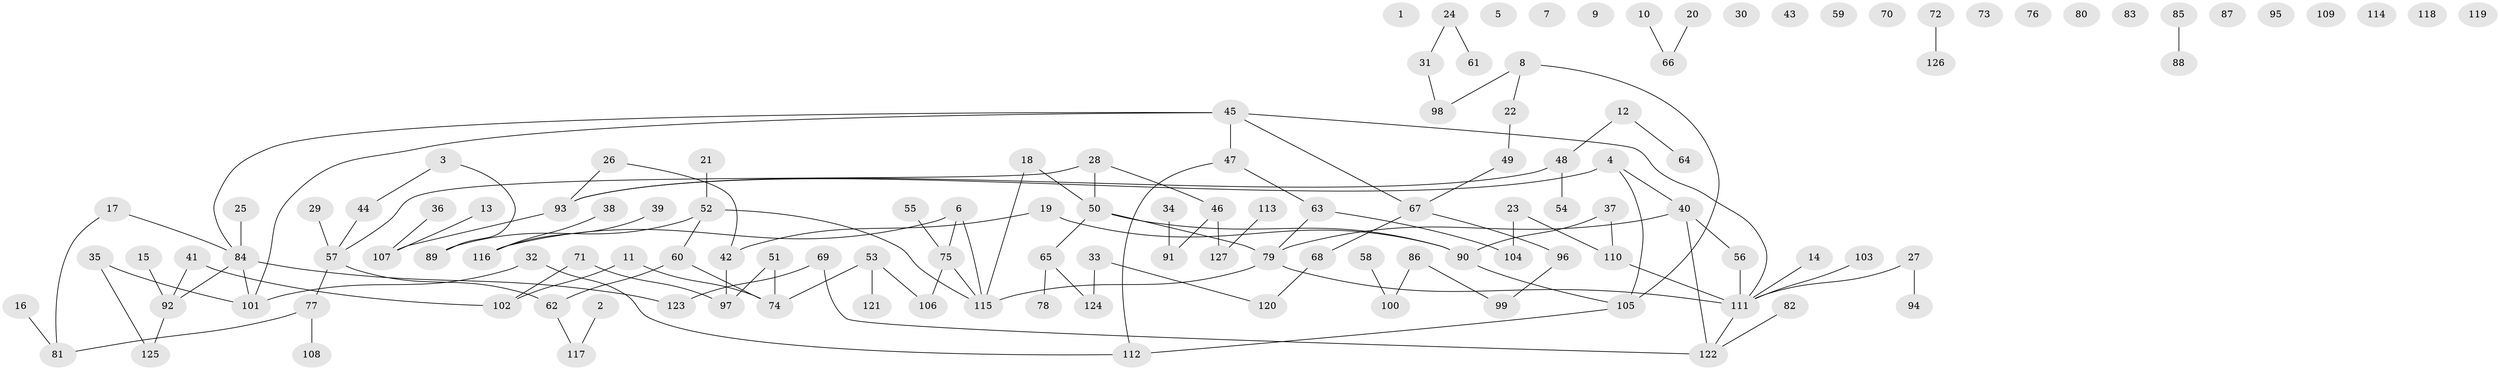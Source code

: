 // Generated by graph-tools (version 1.1) at 2025/33/03/09/25 02:33:37]
// undirected, 127 vertices, 128 edges
graph export_dot {
graph [start="1"]
  node [color=gray90,style=filled];
  1;
  2;
  3;
  4;
  5;
  6;
  7;
  8;
  9;
  10;
  11;
  12;
  13;
  14;
  15;
  16;
  17;
  18;
  19;
  20;
  21;
  22;
  23;
  24;
  25;
  26;
  27;
  28;
  29;
  30;
  31;
  32;
  33;
  34;
  35;
  36;
  37;
  38;
  39;
  40;
  41;
  42;
  43;
  44;
  45;
  46;
  47;
  48;
  49;
  50;
  51;
  52;
  53;
  54;
  55;
  56;
  57;
  58;
  59;
  60;
  61;
  62;
  63;
  64;
  65;
  66;
  67;
  68;
  69;
  70;
  71;
  72;
  73;
  74;
  75;
  76;
  77;
  78;
  79;
  80;
  81;
  82;
  83;
  84;
  85;
  86;
  87;
  88;
  89;
  90;
  91;
  92;
  93;
  94;
  95;
  96;
  97;
  98;
  99;
  100;
  101;
  102;
  103;
  104;
  105;
  106;
  107;
  108;
  109;
  110;
  111;
  112;
  113;
  114;
  115;
  116;
  117;
  118;
  119;
  120;
  121;
  122;
  123;
  124;
  125;
  126;
  127;
  2 -- 117;
  3 -- 44;
  3 -- 89;
  4 -- 40;
  4 -- 93;
  4 -- 105;
  6 -- 75;
  6 -- 115;
  6 -- 116;
  8 -- 22;
  8 -- 98;
  8 -- 105;
  10 -- 66;
  11 -- 74;
  11 -- 102;
  12 -- 48;
  12 -- 64;
  13 -- 107;
  14 -- 111;
  15 -- 92;
  16 -- 81;
  17 -- 81;
  17 -- 84;
  18 -- 50;
  18 -- 115;
  19 -- 42;
  19 -- 90;
  20 -- 66;
  21 -- 52;
  22 -- 49;
  23 -- 104;
  23 -- 110;
  24 -- 31;
  24 -- 61;
  25 -- 84;
  26 -- 42;
  26 -- 93;
  27 -- 94;
  27 -- 111;
  28 -- 46;
  28 -- 50;
  28 -- 57;
  29 -- 57;
  31 -- 98;
  32 -- 101;
  32 -- 112;
  33 -- 120;
  33 -- 124;
  34 -- 91;
  35 -- 101;
  35 -- 125;
  36 -- 107;
  37 -- 90;
  37 -- 110;
  38 -- 116;
  39 -- 116;
  40 -- 56;
  40 -- 79;
  40 -- 122;
  41 -- 92;
  41 -- 102;
  42 -- 97;
  44 -- 57;
  45 -- 47;
  45 -- 67;
  45 -- 84;
  45 -- 101;
  45 -- 111;
  46 -- 91;
  46 -- 127;
  47 -- 63;
  47 -- 112;
  48 -- 54;
  48 -- 93;
  49 -- 67;
  50 -- 65;
  50 -- 79;
  50 -- 90;
  51 -- 74;
  51 -- 97;
  52 -- 60;
  52 -- 89;
  52 -- 115;
  53 -- 74;
  53 -- 106;
  53 -- 121;
  55 -- 75;
  56 -- 111;
  57 -- 62;
  57 -- 77;
  58 -- 100;
  60 -- 62;
  60 -- 74;
  62 -- 117;
  63 -- 79;
  63 -- 104;
  65 -- 78;
  65 -- 124;
  67 -- 68;
  67 -- 96;
  68 -- 120;
  69 -- 122;
  69 -- 123;
  71 -- 97;
  71 -- 102;
  72 -- 126;
  75 -- 106;
  75 -- 115;
  77 -- 81;
  77 -- 108;
  79 -- 111;
  79 -- 115;
  82 -- 122;
  84 -- 92;
  84 -- 101;
  84 -- 123;
  85 -- 88;
  86 -- 99;
  86 -- 100;
  90 -- 105;
  92 -- 125;
  93 -- 107;
  96 -- 99;
  103 -- 111;
  105 -- 112;
  110 -- 111;
  111 -- 122;
  113 -- 127;
}
